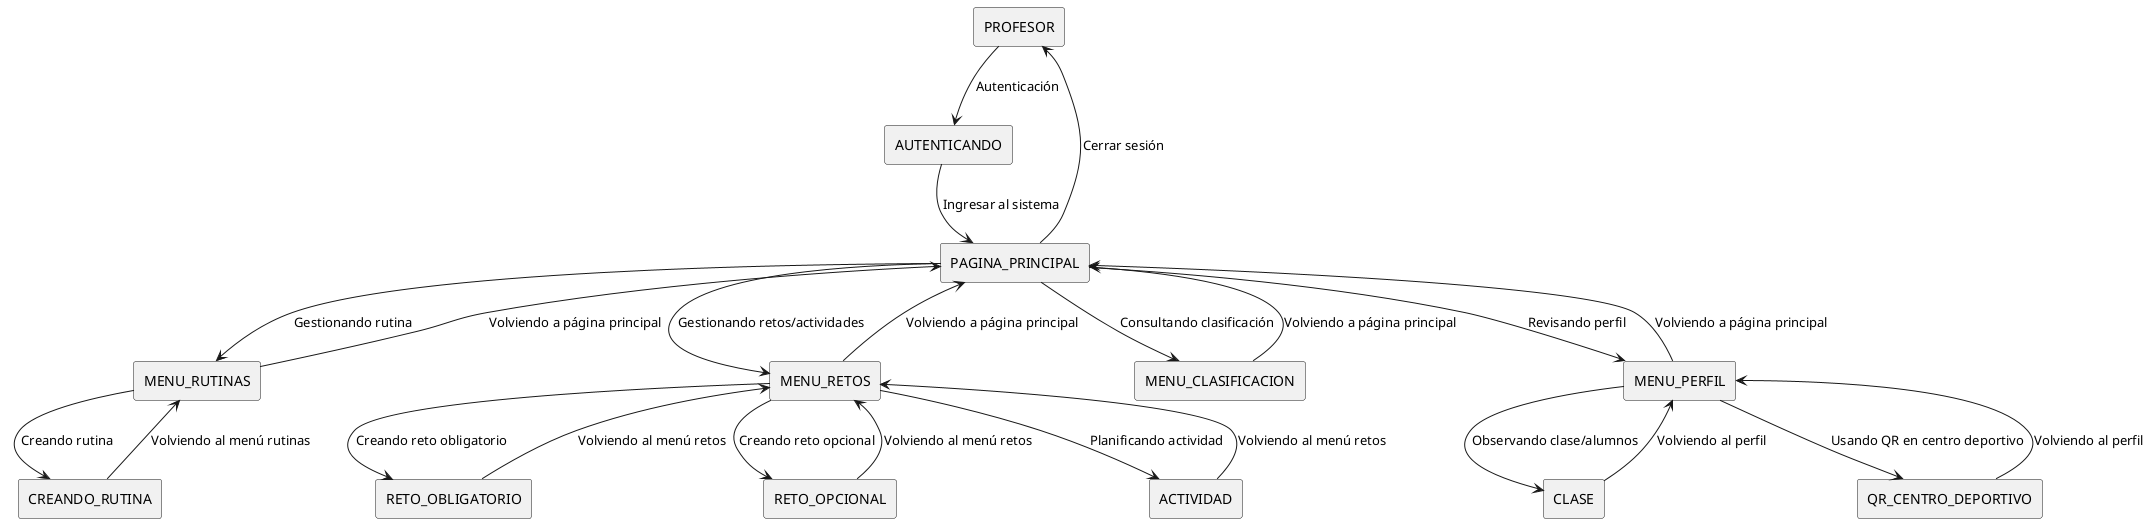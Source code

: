 @startuml ProfesorCasosDeUso
!define RECTANGLE(x) rectangle x

RECTANGLE(PROFESOR)
RECTANGLE(AUTENTICANDO)
RECTANGLE(PAGINA_PRINCIPAL)
RECTANGLE(MENU_RUTINAS)
RECTANGLE(MENU_RETOS)
RECTANGLE(MENU_CLASIFICACION)
RECTANGLE(MENU_PERFIL)
RECTANGLE(CREANDO_RUTINA)
RECTANGLE(RETO_OBLIGATORIO)
RECTANGLE(RETO_OPCIONAL)
RECTANGLE(CLASE)
RECTANGLE(QR_CENTRO_DEPORTIVO)
RECTANGLE(ACTIVIDAD)

PROFESOR --> AUTENTICANDO : Autenticación
AUTENTICANDO --> PAGINA_PRINCIPAL : Ingresar al sistema
PAGINA_PRINCIPAL --> PROFESOR : Cerrar sesión

PAGINA_PRINCIPAL --> MENU_RUTINAS : Gestionando rutina
PAGINA_PRINCIPAL --> MENU_RETOS : Gestionando retos/actividades
PAGINA_PRINCIPAL --> MENU_CLASIFICACION : Consultando clasificación
PAGINA_PRINCIPAL --> MENU_PERFIL : Revisando perfil

MENU_RUTINAS --> CREANDO_RUTINA : Creando rutina
CREANDO_RUTINA --> MENU_RUTINAS : Volviendo al menú rutinas

MENU_RETOS --> RETO_OBLIGATORIO : Creando reto obligatorio
MENU_RETOS --> RETO_OPCIONAL : Creando reto opcional
MENU_RETOS --> ACTIVIDAD : Planificando actividad
RETO_OBLIGATORIO --> MENU_RETOS : Volviendo al menú retos
RETO_OPCIONAL --> MENU_RETOS : Volviendo al menú retos
ACTIVIDAD --> MENU_RETOS : Volviendo al menú retos

MENU_PERFIL --> CLASE : Observando clase/alumnos
MENU_PERFIL --> QR_CENTRO_DEPORTIVO : Usando QR en centro deportivo

CLASE --> MENU_PERFIL : Volviendo al perfil
QR_CENTRO_DEPORTIVO --> MENU_PERFIL : Volviendo al perfil

MENU_RUTINAS --> PAGINA_PRINCIPAL : Volviendo a página principal
MENU_RETOS --> PAGINA_PRINCIPAL : Volviendo a página principal
MENU_CLASIFICACION --> PAGINA_PRINCIPAL : Volviendo a página principal
MENU_PERFIL --> PAGINA_PRINCIPAL : Volviendo a página principal
@enduml
